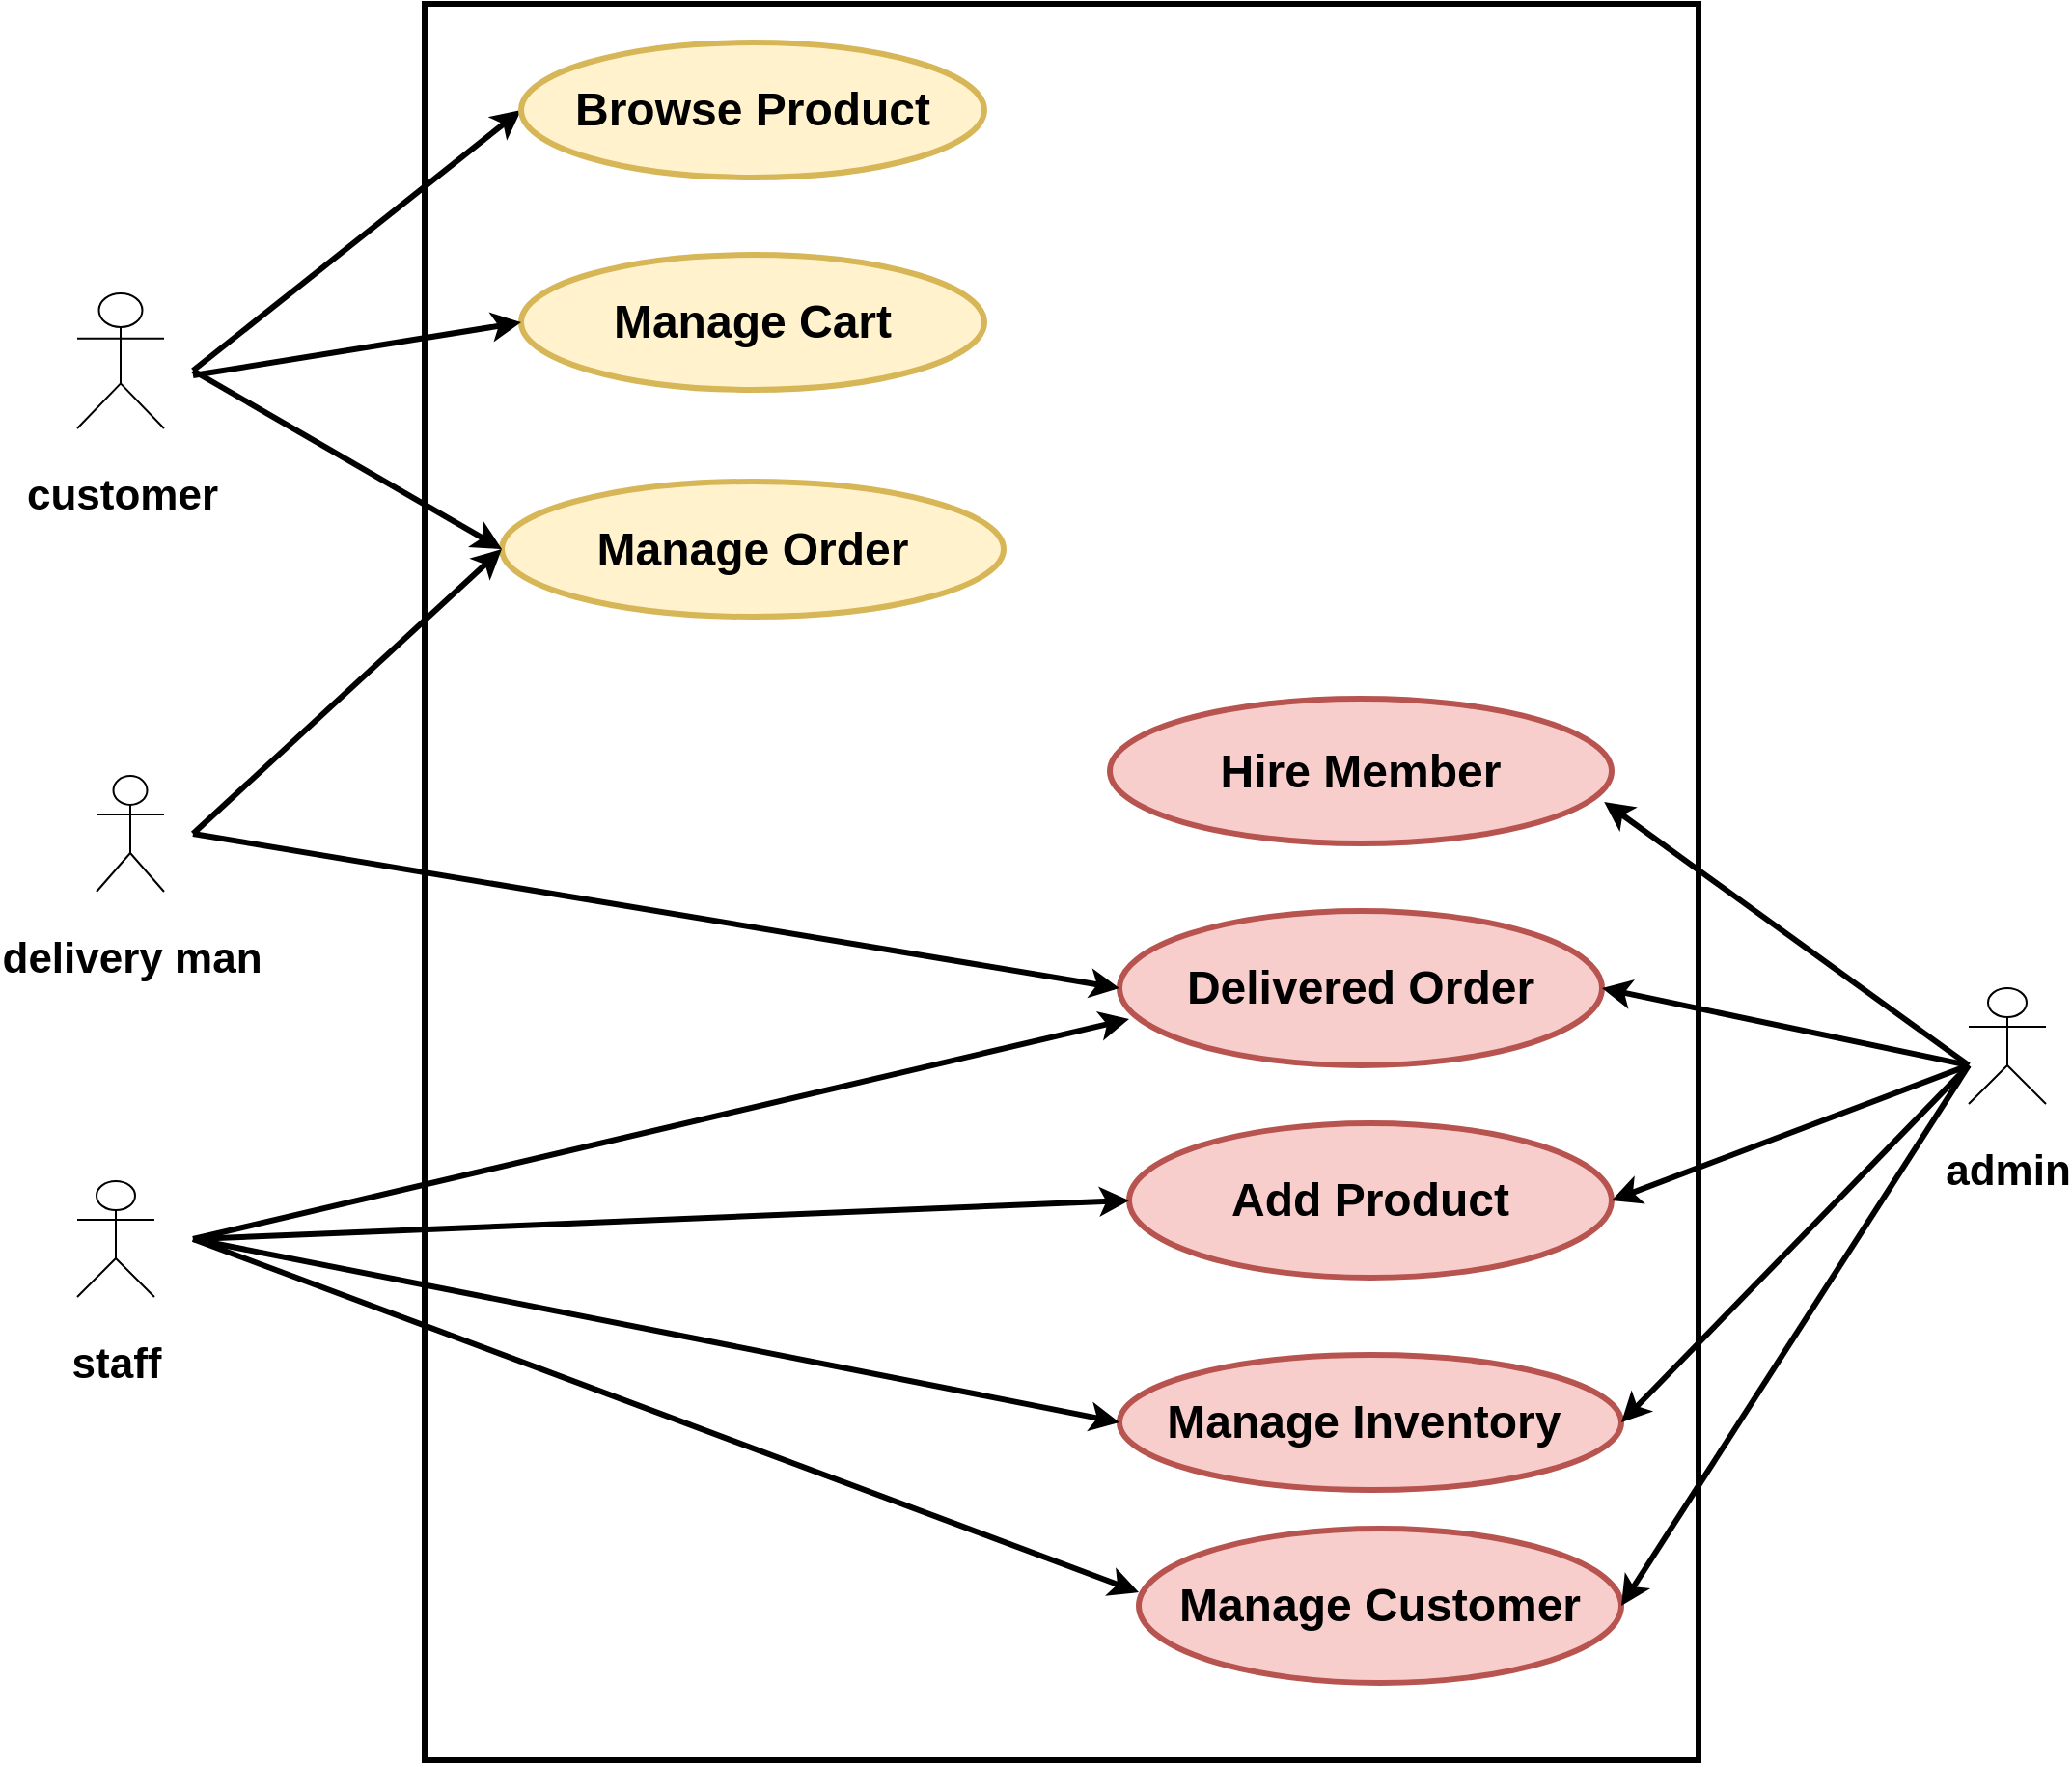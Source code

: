 <mxfile version="21.6.1" type="github">
  <diagram name="Page-1" id="i-NhLRbu7dbLxaArDhGR">
    <mxGraphModel dx="1210" dy="634" grid="1" gridSize="10" guides="1" tooltips="1" connect="1" arrows="1" fold="1" page="1" pageScale="1" pageWidth="850" pageHeight="1400" math="0" shadow="0">
      <root>
        <mxCell id="0" />
        <mxCell id="1" parent="0" />
        <mxCell id="5K31yGd9swG03YNMvnu9-19" style="rounded=0;orthogonalLoop=1;jettySize=auto;html=1;entryX=0;entryY=0.5;entryDx=0;entryDy=0;strokeWidth=3;" edge="1" parent="1" target="j6z6jnKe2vvA5w4P3QJ6-2">
          <mxGeometry relative="1" as="geometry">
            <mxPoint x="100" y="490" as="sourcePoint" />
          </mxGeometry>
        </mxCell>
        <mxCell id="j6z6jnKe2vvA5w4P3QJ6-1" value="&lt;h2&gt;&lt;font style=&quot;font-size: 22px;&quot;&gt;customer&lt;/font&gt;&lt;/h2&gt;" style="shape=umlActor;verticalLabelPosition=bottom;verticalAlign=top;html=1;outlineConnect=0;" parent="1" vertex="1">
          <mxGeometry x="40" y="450" width="45" height="70" as="geometry" />
        </mxCell>
        <mxCell id="j6z6jnKe2vvA5w4P3QJ6-2" value="&lt;h1&gt;Browse Product&lt;/h1&gt;" style="ellipse;whiteSpace=wrap;html=1;strokeWidth=3;fillColor=#fff2cc;strokeColor=#d6b656;" parent="1" vertex="1">
          <mxGeometry x="270" y="320" width="240" height="70" as="geometry" />
        </mxCell>
        <mxCell id="j6z6jnKe2vvA5w4P3QJ6-3" value="&lt;h1&gt;Manage Order&lt;/h1&gt;" style="ellipse;whiteSpace=wrap;html=1;strokeWidth=3;fillColor=#fff2cc;strokeColor=#d6b656;" parent="1" vertex="1">
          <mxGeometry x="260" y="547.5" width="260" height="70" as="geometry" />
        </mxCell>
        <mxCell id="j6z6jnKe2vvA5w4P3QJ6-5" value="&lt;h1&gt;Manage Cart&lt;/h1&gt;" style="ellipse;whiteSpace=wrap;html=1;strokeWidth=3;fillColor=#fff2cc;strokeColor=#d6b656;" parent="1" vertex="1">
          <mxGeometry x="270" y="430" width="240" height="70" as="geometry" />
        </mxCell>
        <mxCell id="j6z6jnKe2vvA5w4P3QJ6-6" value="&lt;h1&gt;Add Product&lt;/h1&gt;" style="ellipse;whiteSpace=wrap;html=1;strokeWidth=3;fillColor=#f8cecc;perimeterSpacing=0;strokeColor=#b85450;" parent="1" vertex="1">
          <mxGeometry x="585" y="880" width="250" height="80" as="geometry" />
        </mxCell>
        <mxCell id="j6z6jnKe2vvA5w4P3QJ6-8" value="&lt;h1&gt;Manage Customer&lt;/h1&gt;" style="ellipse;whiteSpace=wrap;html=1;strokeWidth=3;fillColor=#f8cecc;perimeterSpacing=0;strokeColor=#b85450;" parent="1" vertex="1">
          <mxGeometry x="590" y="1090" width="250" height="80" as="geometry" />
        </mxCell>
        <mxCell id="j6z6jnKe2vvA5w4P3QJ6-9" value="&lt;h1&gt;Manage Inventory&amp;nbsp;&lt;/h1&gt;" style="ellipse;whiteSpace=wrap;html=1;strokeWidth=3;fillColor=#f8cecc;perimeterSpacing=0;strokeColor=#b85450;" parent="1" vertex="1">
          <mxGeometry x="580" y="1000" width="260" height="70" as="geometry" />
        </mxCell>
        <mxCell id="j6z6jnKe2vvA5w4P3QJ6-10" value="&lt;h1&gt;Hire Member&lt;/h1&gt;" style="ellipse;whiteSpace=wrap;html=1;strokeWidth=3;fillColor=#f8cecc;perimeterSpacing=0;strokeColor=#b85450;" parent="1" vertex="1">
          <mxGeometry x="575" y="660" width="260" height="75" as="geometry" />
        </mxCell>
        <mxCell id="j6z6jnKe2vvA5w4P3QJ6-12" value="&lt;h1&gt;Delivered Order&lt;/h1&gt;" style="ellipse;whiteSpace=wrap;html=1;strokeWidth=3;fillColor=#f8cecc;perimeterSpacing=0;strokeColor=#b85450;" parent="1" vertex="1">
          <mxGeometry x="580" y="770" width="250" height="80" as="geometry" />
        </mxCell>
        <mxCell id="5K31yGd9swG03YNMvnu9-23" style="rounded=0;orthogonalLoop=1;jettySize=auto;html=1;entryX=0;entryY=0.5;entryDx=0;entryDy=0;strokeWidth=3;" edge="1" parent="1" target="j6z6jnKe2vvA5w4P3QJ6-3">
          <mxGeometry relative="1" as="geometry">
            <mxPoint x="100" y="730" as="sourcePoint" />
          </mxGeometry>
        </mxCell>
        <mxCell id="j6z6jnKe2vvA5w4P3QJ6-13" value="&lt;h2&gt;&lt;font style=&quot;font-size: 22px;&quot;&gt;delivery man&lt;/font&gt;&lt;/h2&gt;" style="shape=umlActor;verticalLabelPosition=bottom;verticalAlign=top;html=1;outlineConnect=0;" parent="1" vertex="1">
          <mxGeometry x="50" y="700" width="35" height="60" as="geometry" />
        </mxCell>
        <mxCell id="5K31yGd9swG03YNMvnu9-29" style="rounded=0;orthogonalLoop=1;jettySize=auto;html=1;entryX=0.985;entryY=0.713;entryDx=0;entryDy=0;entryPerimeter=0;strokeWidth=3;" edge="1" parent="1" target="j6z6jnKe2vvA5w4P3QJ6-10">
          <mxGeometry relative="1" as="geometry">
            <mxPoint x="1020" y="850" as="sourcePoint" />
          </mxGeometry>
        </mxCell>
        <mxCell id="j6z6jnKe2vvA5w4P3QJ6-14" value="&lt;h2&gt;&lt;font style=&quot;font-size: 22px;&quot;&gt;admin&lt;/font&gt;&lt;/h2&gt;" style="shape=umlActor;verticalLabelPosition=bottom;verticalAlign=top;html=1;outlineConnect=0;" parent="1" vertex="1">
          <mxGeometry x="1020" y="810" width="40" height="60" as="geometry" />
        </mxCell>
        <mxCell id="5K31yGd9swG03YNMvnu9-25" style="rounded=0;orthogonalLoop=1;jettySize=auto;html=1;entryX=0.02;entryY=0.7;entryDx=0;entryDy=0;entryPerimeter=0;strokeWidth=3;" edge="1" parent="1" target="j6z6jnKe2vvA5w4P3QJ6-12">
          <mxGeometry relative="1" as="geometry">
            <mxPoint x="100" y="940" as="sourcePoint" />
          </mxGeometry>
        </mxCell>
        <mxCell id="j6z6jnKe2vvA5w4P3QJ6-15" value="&lt;h2&gt;&lt;span style=&quot;font-size: 22px;&quot;&gt;staff&lt;/span&gt;&lt;/h2&gt;" style="shape=umlActor;verticalLabelPosition=bottom;verticalAlign=top;html=1;outlineConnect=0;" parent="1" vertex="1">
          <mxGeometry x="40" y="910" width="40" height="60" as="geometry" />
        </mxCell>
        <mxCell id="5K31yGd9swG03YNMvnu9-20" style="rounded=0;orthogonalLoop=1;jettySize=auto;html=1;entryX=0;entryY=0.5;entryDx=0;entryDy=0;strokeWidth=3;" edge="1" parent="1" target="j6z6jnKe2vvA5w4P3QJ6-5">
          <mxGeometry relative="1" as="geometry">
            <mxPoint x="100" y="492.5" as="sourcePoint" />
            <mxPoint x="240" y="420" as="targetPoint" />
          </mxGeometry>
        </mxCell>
        <mxCell id="5K31yGd9swG03YNMvnu9-21" style="rounded=0;orthogonalLoop=1;jettySize=auto;html=1;entryX=0;entryY=0.5;entryDx=0;entryDy=0;strokeWidth=3;" edge="1" parent="1" target="j6z6jnKe2vvA5w4P3QJ6-3">
          <mxGeometry relative="1" as="geometry">
            <mxPoint x="100" y="490" as="sourcePoint" />
            <mxPoint x="250" y="500" as="targetPoint" />
          </mxGeometry>
        </mxCell>
        <mxCell id="5K31yGd9swG03YNMvnu9-24" style="rounded=0;orthogonalLoop=1;jettySize=auto;html=1;entryX=0;entryY=0.5;entryDx=0;entryDy=0;strokeWidth=3;" edge="1" parent="1" target="j6z6jnKe2vvA5w4P3QJ6-12">
          <mxGeometry relative="1" as="geometry">
            <mxPoint x="100" y="730" as="sourcePoint" />
            <mxPoint x="370" y="613" as="targetPoint" />
          </mxGeometry>
        </mxCell>
        <mxCell id="5K31yGd9swG03YNMvnu9-26" style="rounded=0;orthogonalLoop=1;jettySize=auto;html=1;entryX=0;entryY=0.5;entryDx=0;entryDy=0;strokeWidth=3;" edge="1" parent="1" target="j6z6jnKe2vvA5w4P3QJ6-6">
          <mxGeometry relative="1" as="geometry">
            <mxPoint x="100" y="940" as="sourcePoint" />
            <mxPoint x="615" y="656" as="targetPoint" />
          </mxGeometry>
        </mxCell>
        <mxCell id="5K31yGd9swG03YNMvnu9-27" style="rounded=0;orthogonalLoop=1;jettySize=auto;html=1;entryX=0;entryY=0.5;entryDx=0;entryDy=0;strokeWidth=3;" edge="1" parent="1" target="j6z6jnKe2vvA5w4P3QJ6-9">
          <mxGeometry relative="1" as="geometry">
            <mxPoint x="100" y="940" as="sourcePoint" />
            <mxPoint x="610" y="770" as="targetPoint" />
          </mxGeometry>
        </mxCell>
        <mxCell id="5K31yGd9swG03YNMvnu9-28" style="rounded=0;orthogonalLoop=1;jettySize=auto;html=1;entryX=0;entryY=0.413;entryDx=0;entryDy=0;strokeWidth=3;entryPerimeter=0;" edge="1" parent="1" target="j6z6jnKe2vvA5w4P3QJ6-8">
          <mxGeometry relative="1" as="geometry">
            <mxPoint x="100" y="940" as="sourcePoint" />
            <mxPoint x="610" y="865" as="targetPoint" />
          </mxGeometry>
        </mxCell>
        <mxCell id="5K31yGd9swG03YNMvnu9-30" style="rounded=0;orthogonalLoop=1;jettySize=auto;html=1;entryX=1;entryY=0.5;entryDx=0;entryDy=0;strokeWidth=3;" edge="1" parent="1" target="j6z6jnKe2vvA5w4P3QJ6-12">
          <mxGeometry relative="1" as="geometry">
            <mxPoint x="1020" y="850" as="sourcePoint" />
            <mxPoint x="866" y="611" as="targetPoint" />
          </mxGeometry>
        </mxCell>
        <mxCell id="5K31yGd9swG03YNMvnu9-31" style="rounded=0;orthogonalLoop=1;jettySize=auto;html=1;entryX=1;entryY=0.5;entryDx=0;entryDy=0;strokeWidth=3;" edge="1" parent="1" target="j6z6jnKe2vvA5w4P3QJ6-6">
          <mxGeometry relative="1" as="geometry">
            <mxPoint x="1020" y="850" as="sourcePoint" />
            <mxPoint x="866" y="611" as="targetPoint" />
          </mxGeometry>
        </mxCell>
        <mxCell id="5K31yGd9swG03YNMvnu9-32" style="rounded=0;orthogonalLoop=1;jettySize=auto;html=1;entryX=1;entryY=0.5;entryDx=0;entryDy=0;strokeWidth=3;" edge="1" parent="1" target="j6z6jnKe2vvA5w4P3QJ6-9">
          <mxGeometry relative="1" as="geometry">
            <mxPoint x="1020" y="850" as="sourcePoint" />
            <mxPoint x="866" y="611" as="targetPoint" />
          </mxGeometry>
        </mxCell>
        <mxCell id="5K31yGd9swG03YNMvnu9-33" style="rounded=0;orthogonalLoop=1;jettySize=auto;html=1;entryX=1;entryY=0.5;entryDx=0;entryDy=0;strokeWidth=3;" edge="1" parent="1" target="j6z6jnKe2vvA5w4P3QJ6-8">
          <mxGeometry relative="1" as="geometry">
            <mxPoint x="1020" y="850" as="sourcePoint" />
            <mxPoint x="865" y="950" as="targetPoint" />
          </mxGeometry>
        </mxCell>
        <mxCell id="5K31yGd9swG03YNMvnu9-34" value="" style="whiteSpace=wrap;html=1;fillColor=none;strokeWidth=3;" vertex="1" parent="1">
          <mxGeometry x="220" y="300" width="660" height="910" as="geometry" />
        </mxCell>
      </root>
    </mxGraphModel>
  </diagram>
</mxfile>
